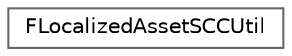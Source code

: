 digraph "Graphical Class Hierarchy"
{
 // INTERACTIVE_SVG=YES
 // LATEX_PDF_SIZE
  bgcolor="transparent";
  edge [fontname=Helvetica,fontsize=10,labelfontname=Helvetica,labelfontsize=10];
  node [fontname=Helvetica,fontsize=10,shape=box,height=0.2,width=0.4];
  rankdir="LR";
  Node0 [id="Node000000",label="FLocalizedAssetSCCUtil",height=0.2,width=0.4,color="grey40", fillcolor="white", style="filled",URL="$d5/dea/structFLocalizedAssetSCCUtil.html",tooltip=" "];
}
